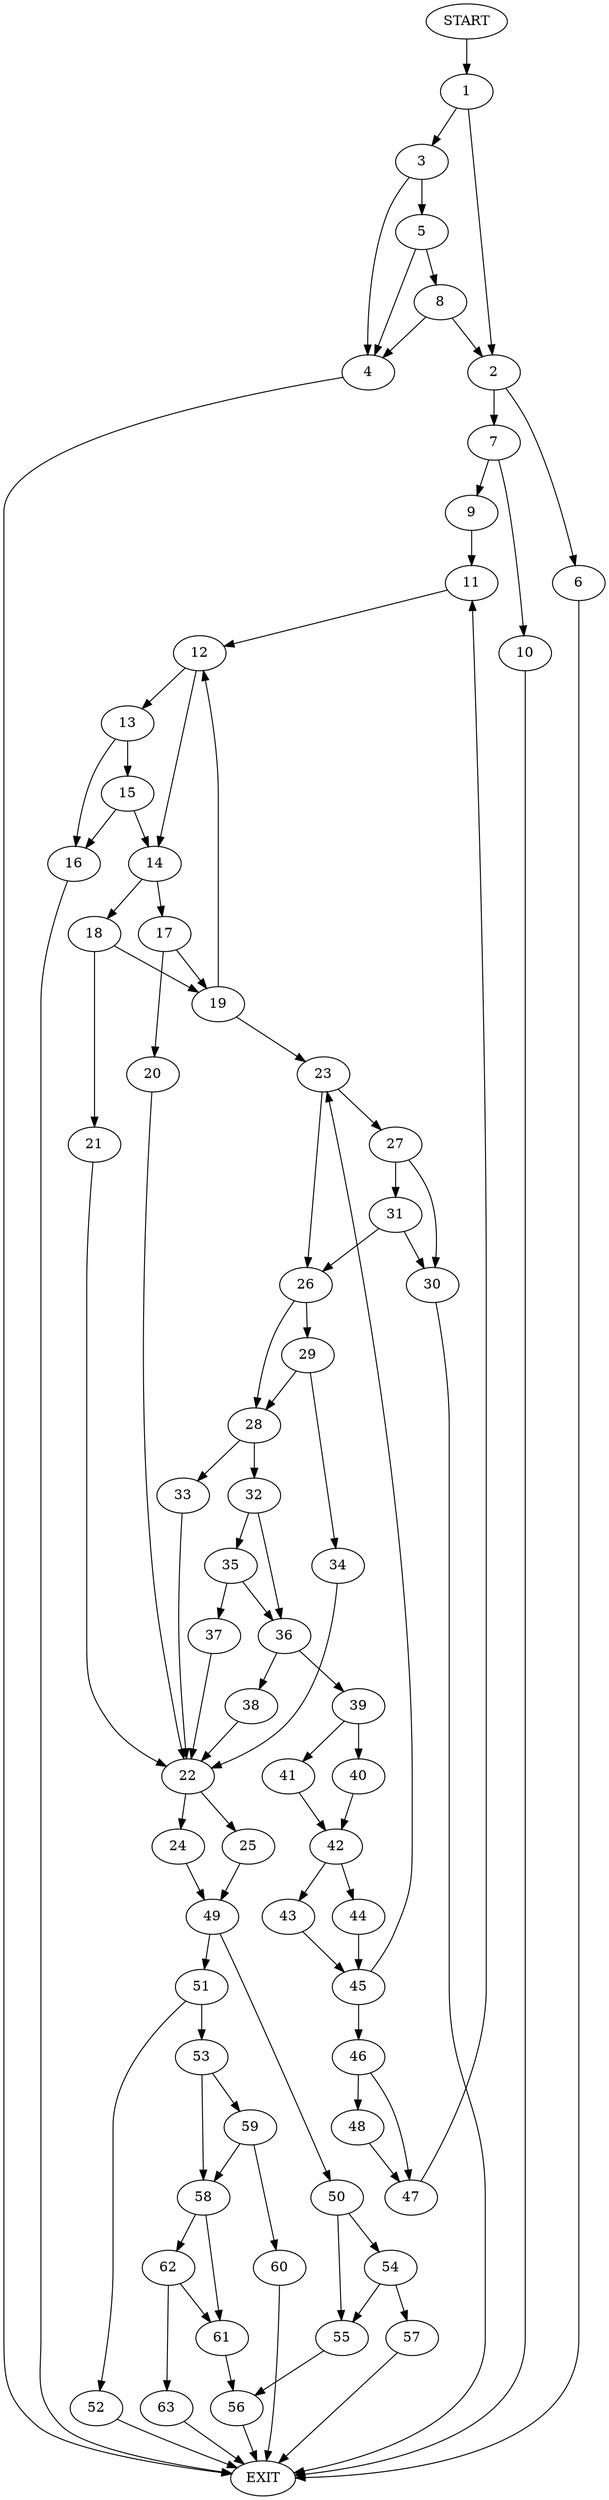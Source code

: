 digraph {
0 [label="START"]
64 [label="EXIT"]
0 -> 1
1 -> 2
1 -> 3
3 -> 4
3 -> 5
2 -> 6
2 -> 7
5 -> 4
5 -> 8
4 -> 64
8 -> 2
8 -> 4
7 -> 9
7 -> 10
6 -> 64
9 -> 11
10 -> 64
11 -> 12
12 -> 13
12 -> 14
13 -> 15
13 -> 16
14 -> 17
14 -> 18
15 -> 16
15 -> 14
16 -> 64
17 -> 19
17 -> 20
18 -> 21
18 -> 19
21 -> 22
19 -> 23
19 -> 12
22 -> 24
22 -> 25
20 -> 22
23 -> 26
23 -> 27
26 -> 28
26 -> 29
27 -> 30
27 -> 31
30 -> 64
31 -> 26
31 -> 30
28 -> 32
28 -> 33
29 -> 28
29 -> 34
34 -> 22
33 -> 22
32 -> 35
32 -> 36
35 -> 37
35 -> 36
36 -> 38
36 -> 39
37 -> 22
39 -> 40
39 -> 41
38 -> 22
40 -> 42
41 -> 42
42 -> 43
42 -> 44
44 -> 45
43 -> 45
45 -> 46
45 -> 23
46 -> 47
46 -> 48
48 -> 47
47 -> 11
24 -> 49
25 -> 49
49 -> 50
49 -> 51
51 -> 52
51 -> 53
50 -> 54
50 -> 55
55 -> 56
54 -> 55
54 -> 57
57 -> 64
56 -> 64
53 -> 58
53 -> 59
52 -> 64
59 -> 60
59 -> 58
58 -> 61
58 -> 62
60 -> 64
61 -> 56
62 -> 63
62 -> 61
63 -> 64
}
